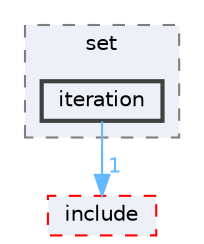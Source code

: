 digraph "external/libcds/test/stress/set/iteration"
{
 // LATEX_PDF_SIZE
  bgcolor="transparent";
  edge [fontname=Helvetica,fontsize=10,labelfontname=Helvetica,labelfontsize=10];
  node [fontname=Helvetica,fontsize=10,shape=box,height=0.2,width=0.4];
  compound=true
  subgraph clusterdir_6cd1720c94157b6237a5350fa8110395 {
    graph [ bgcolor="#edf0f7", pencolor="grey50", label="set", fontname=Helvetica,fontsize=10 style="filled,dashed", URL="dir_6cd1720c94157b6237a5350fa8110395.html",tooltip=""]
  dir_aa69fd825993eb182366d918482c1a69 [label="iteration", fillcolor="#edf0f7", color="grey25", style="filled,bold", URL="dir_aa69fd825993eb182366d918482c1a69.html",tooltip=""];
  }
  dir_e8e86015120c09f6a7f42026ab4ce0a2 [label="include", fillcolor="#edf0f7", color="red", style="filled,dashed", URL="dir_e8e86015120c09f6a7f42026ab4ce0a2.html",tooltip=""];
  dir_aa69fd825993eb182366d918482c1a69->dir_e8e86015120c09f6a7f42026ab4ce0a2 [headlabel="1", labeldistance=1.5 headhref="dir_000422_000382.html" href="dir_000422_000382.html" color="steelblue1" fontcolor="steelblue1"];
}
